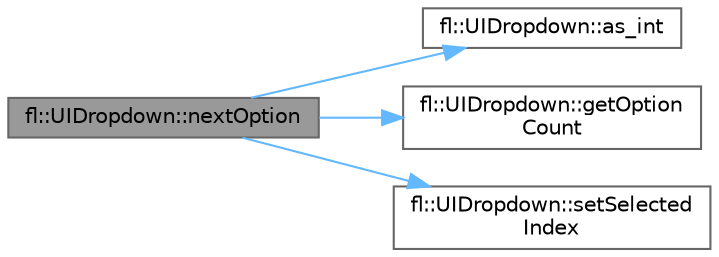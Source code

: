 digraph "fl::UIDropdown::nextOption"
{
 // INTERACTIVE_SVG=YES
 // LATEX_PDF_SIZE
  bgcolor="transparent";
  edge [fontname=Helvetica,fontsize=10,labelfontname=Helvetica,labelfontsize=10];
  node [fontname=Helvetica,fontsize=10,shape=box,height=0.2,width=0.4];
  rankdir="LR";
  Node1 [id="Node000001",label="fl::UIDropdown::nextOption",height=0.2,width=0.4,color="gray40", fillcolor="grey60", style="filled", fontcolor="black",tooltip=" "];
  Node1 -> Node2 [id="edge1_Node000001_Node000002",color="steelblue1",style="solid",tooltip=" "];
  Node2 [id="Node000002",label="fl::UIDropdown::as_int",height=0.2,width=0.4,color="grey40", fillcolor="white", style="filled",URL="$d1/dc6/classfl_1_1_u_i_dropdown_abaeb189079481ff1636a8c2c3d1abd58.html#abaeb189079481ff1636a8c2c3d1abd58",tooltip=" "];
  Node1 -> Node3 [id="edge2_Node000001_Node000003",color="steelblue1",style="solid",tooltip=" "];
  Node3 [id="Node000003",label="fl::UIDropdown::getOption\lCount",height=0.2,width=0.4,color="grey40", fillcolor="white", style="filled",URL="$d1/dc6/classfl_1_1_u_i_dropdown_a615dcc4fb68689213ef16c80b0741ec6.html#a615dcc4fb68689213ef16c80b0741ec6",tooltip=" "];
  Node1 -> Node4 [id="edge3_Node000001_Node000004",color="steelblue1",style="solid",tooltip=" "];
  Node4 [id="Node000004",label="fl::UIDropdown::setSelected\lIndex",height=0.2,width=0.4,color="grey40", fillcolor="white", style="filled",URL="$d1/dc6/classfl_1_1_u_i_dropdown_aab961aca48b8c1a5b2c00c2ec7fa93d4.html#aab961aca48b8c1a5b2c00c2ec7fa93d4",tooltip=" "];
}
